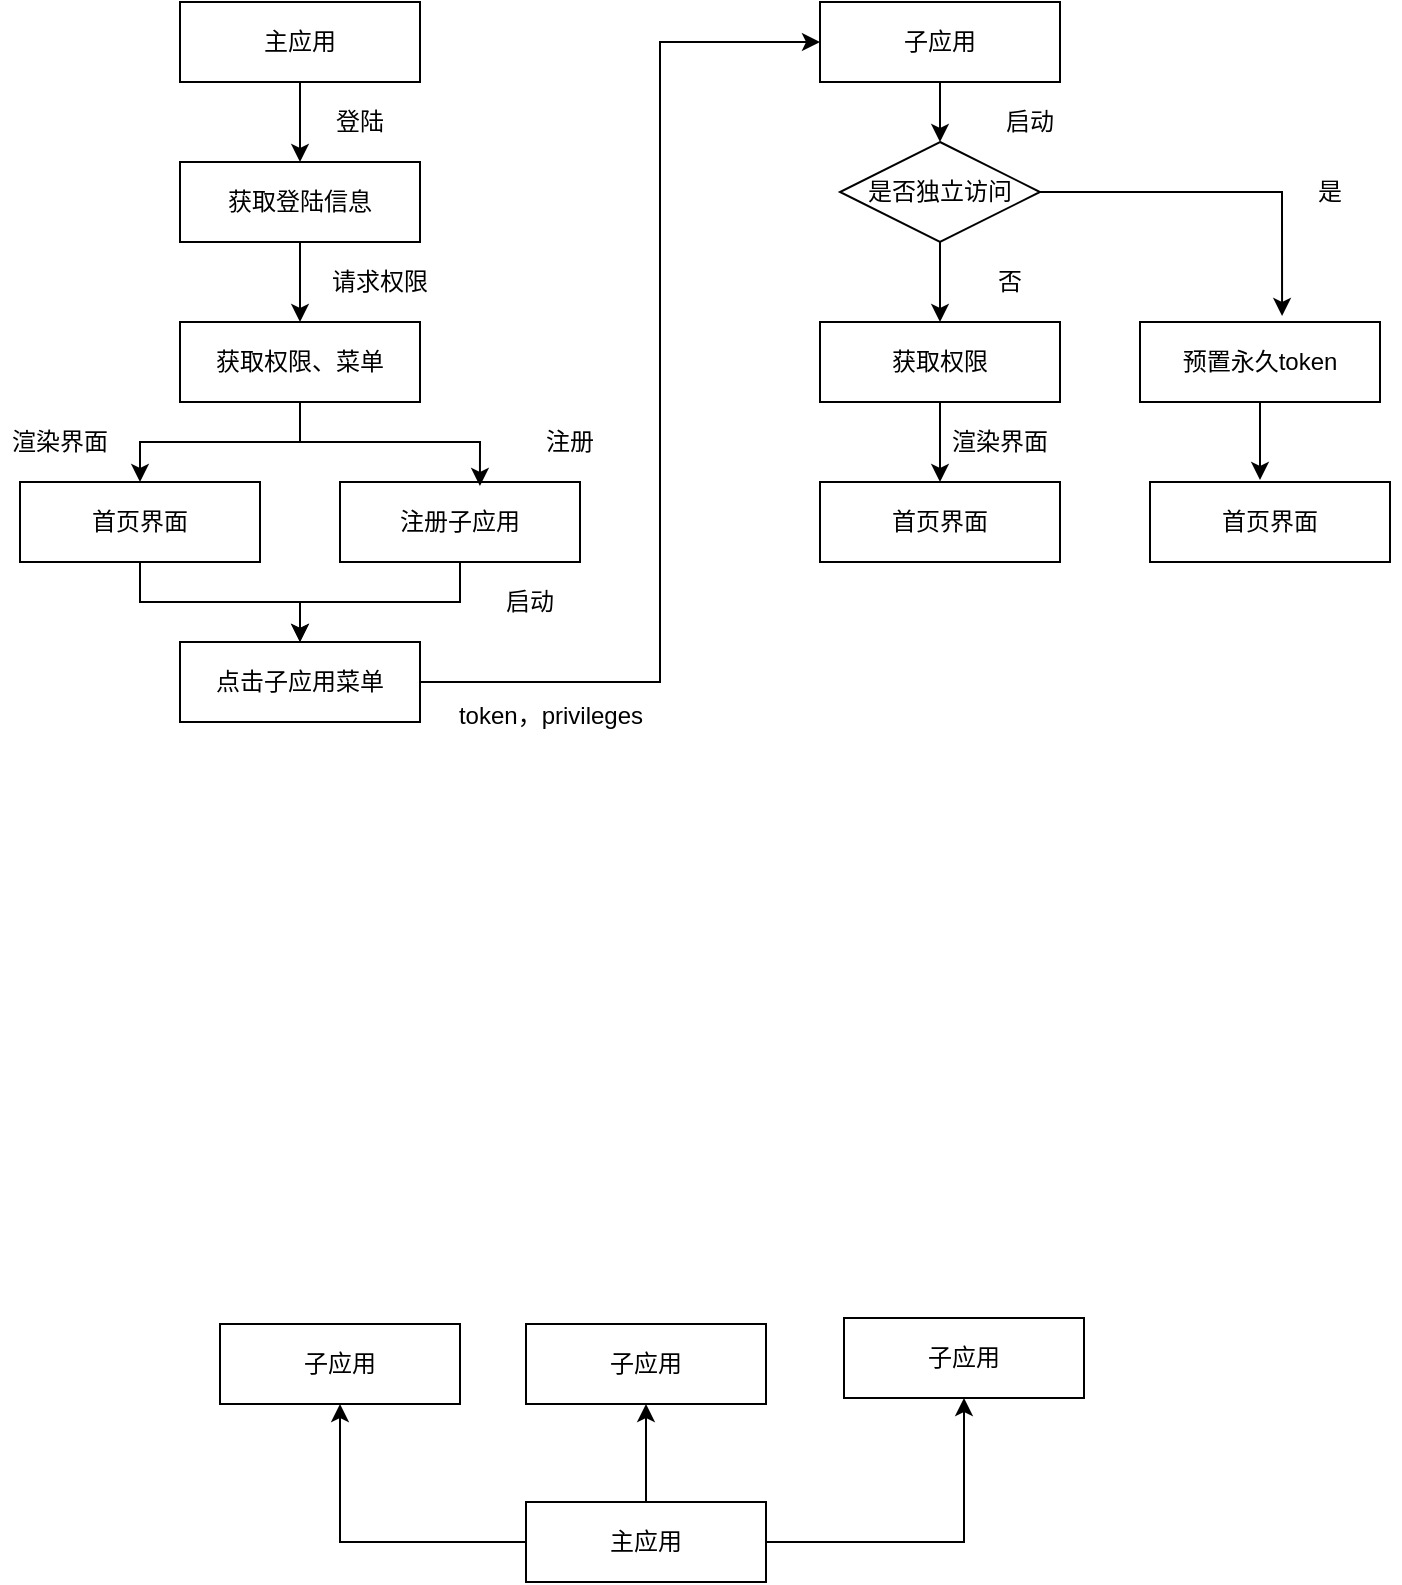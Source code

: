 <mxfile version="14.5.3" type="github">
  <diagram id="2YU1mLC71ZaFPqUyA7jv" name="Page-1">
    <mxGraphModel dx="1360" dy="834" grid="0" gridSize="10" guides="1" tooltips="1" connect="1" arrows="1" fold="1" page="1" pageScale="1" pageWidth="3300" pageHeight="4681" background="none" math="0" shadow="0">
      <root>
        <mxCell id="0" />
        <mxCell id="1" parent="0" />
        <mxCell id="SAPhj2jainKKI0kJMRds-7" style="edgeStyle=orthogonalEdgeStyle;rounded=0;orthogonalLoop=1;jettySize=auto;html=1;entryX=0.5;entryY=0;entryDx=0;entryDy=0;" edge="1" parent="1" source="SAPhj2jainKKI0kJMRds-2" target="SAPhj2jainKKI0kJMRds-6">
          <mxGeometry relative="1" as="geometry">
            <Array as="points">
              <mxPoint x="540" y="590" />
              <mxPoint x="540" y="590" />
            </Array>
          </mxGeometry>
        </mxCell>
        <mxCell id="SAPhj2jainKKI0kJMRds-2" value="主应用" style="rounded=0;whiteSpace=wrap;html=1;" vertex="1" parent="1">
          <mxGeometry x="480" y="560" width="120" height="40" as="geometry" />
        </mxCell>
        <mxCell id="SAPhj2jainKKI0kJMRds-19" style="edgeStyle=orthogonalEdgeStyle;rounded=0;orthogonalLoop=1;jettySize=auto;html=1;entryX=0.5;entryY=0;entryDx=0;entryDy=0;" edge="1" parent="1" source="SAPhj2jainKKI0kJMRds-3" target="SAPhj2jainKKI0kJMRds-16">
          <mxGeometry relative="1" as="geometry" />
        </mxCell>
        <mxCell id="SAPhj2jainKKI0kJMRds-3" value="注册子应用" style="rounded=0;whiteSpace=wrap;html=1;" vertex="1" parent="1">
          <mxGeometry x="560" y="800" width="120" height="40" as="geometry" />
        </mxCell>
        <mxCell id="SAPhj2jainKKI0kJMRds-11" style="edgeStyle=orthogonalEdgeStyle;rounded=0;orthogonalLoop=1;jettySize=auto;html=1;entryX=0.5;entryY=0;entryDx=0;entryDy=0;" edge="1" parent="1" source="SAPhj2jainKKI0kJMRds-6" target="SAPhj2jainKKI0kJMRds-10">
          <mxGeometry relative="1" as="geometry" />
        </mxCell>
        <mxCell id="SAPhj2jainKKI0kJMRds-6" value="获取登陆信息" style="rounded=0;whiteSpace=wrap;html=1;" vertex="1" parent="1">
          <mxGeometry x="480" y="640" width="120" height="40" as="geometry" />
        </mxCell>
        <mxCell id="SAPhj2jainKKI0kJMRds-8" value="登陆" style="text;html=1;strokeColor=none;fillColor=none;align=center;verticalAlign=middle;whiteSpace=wrap;rounded=0;" vertex="1" parent="1">
          <mxGeometry x="550" y="610" width="40" height="20" as="geometry" />
        </mxCell>
        <mxCell id="SAPhj2jainKKI0kJMRds-13" style="edgeStyle=orthogonalEdgeStyle;rounded=0;orthogonalLoop=1;jettySize=auto;html=1;entryX=0.583;entryY=0.05;entryDx=0;entryDy=0;entryPerimeter=0;" edge="1" parent="1" source="SAPhj2jainKKI0kJMRds-10" target="SAPhj2jainKKI0kJMRds-3">
          <mxGeometry relative="1" as="geometry" />
        </mxCell>
        <mxCell id="SAPhj2jainKKI0kJMRds-15" style="edgeStyle=orthogonalEdgeStyle;rounded=0;orthogonalLoop=1;jettySize=auto;html=1;entryX=0.5;entryY=0;entryDx=0;entryDy=0;" edge="1" parent="1" source="SAPhj2jainKKI0kJMRds-10" target="SAPhj2jainKKI0kJMRds-14">
          <mxGeometry relative="1" as="geometry" />
        </mxCell>
        <mxCell id="SAPhj2jainKKI0kJMRds-10" value="获取权限、菜单" style="rounded=0;whiteSpace=wrap;html=1;" vertex="1" parent="1">
          <mxGeometry x="480" y="720" width="120" height="40" as="geometry" />
        </mxCell>
        <mxCell id="SAPhj2jainKKI0kJMRds-12" value="请求权限" style="text;html=1;strokeColor=none;fillColor=none;align=center;verticalAlign=middle;whiteSpace=wrap;rounded=0;" vertex="1" parent="1">
          <mxGeometry x="550" y="690" width="60" height="20" as="geometry" />
        </mxCell>
        <mxCell id="SAPhj2jainKKI0kJMRds-17" style="edgeStyle=orthogonalEdgeStyle;rounded=0;orthogonalLoop=1;jettySize=auto;html=1;" edge="1" parent="1" source="SAPhj2jainKKI0kJMRds-14" target="SAPhj2jainKKI0kJMRds-16">
          <mxGeometry relative="1" as="geometry" />
        </mxCell>
        <mxCell id="SAPhj2jainKKI0kJMRds-14" value="首页界面" style="rounded=0;whiteSpace=wrap;html=1;" vertex="1" parent="1">
          <mxGeometry x="400" y="800" width="120" height="40" as="geometry" />
        </mxCell>
        <mxCell id="SAPhj2jainKKI0kJMRds-40" style="edgeStyle=orthogonalEdgeStyle;rounded=0;orthogonalLoop=1;jettySize=auto;html=1;" edge="1" parent="1" source="SAPhj2jainKKI0kJMRds-16" target="SAPhj2jainKKI0kJMRds-21">
          <mxGeometry relative="1" as="geometry">
            <Array as="points">
              <mxPoint x="720" y="900" />
              <mxPoint x="720" y="580" />
            </Array>
          </mxGeometry>
        </mxCell>
        <mxCell id="SAPhj2jainKKI0kJMRds-16" value="点击子应用菜单" style="rounded=0;whiteSpace=wrap;html=1;" vertex="1" parent="1">
          <mxGeometry x="480" y="880" width="120" height="40" as="geometry" />
        </mxCell>
        <mxCell id="SAPhj2jainKKI0kJMRds-20" value="启动" style="text;html=1;strokeColor=none;fillColor=none;align=center;verticalAlign=middle;whiteSpace=wrap;rounded=0;" vertex="1" parent="1">
          <mxGeometry x="620" y="850" width="70" height="20" as="geometry" />
        </mxCell>
        <mxCell id="SAPhj2jainKKI0kJMRds-24" style="edgeStyle=orthogonalEdgeStyle;rounded=0;orthogonalLoop=1;jettySize=auto;html=1;entryX=0.5;entryY=0;entryDx=0;entryDy=0;" edge="1" parent="1" source="SAPhj2jainKKI0kJMRds-21" target="SAPhj2jainKKI0kJMRds-22">
          <mxGeometry relative="1" as="geometry" />
        </mxCell>
        <mxCell id="SAPhj2jainKKI0kJMRds-21" value="子应用" style="rounded=0;whiteSpace=wrap;html=1;" vertex="1" parent="1">
          <mxGeometry x="800" y="560" width="120" height="40" as="geometry" />
        </mxCell>
        <mxCell id="SAPhj2jainKKI0kJMRds-31" style="edgeStyle=orthogonalEdgeStyle;rounded=0;orthogonalLoop=1;jettySize=auto;html=1;entryX=0.592;entryY=-0.075;entryDx=0;entryDy=0;entryPerimeter=0;" edge="1" parent="1" source="SAPhj2jainKKI0kJMRds-22" target="SAPhj2jainKKI0kJMRds-30">
          <mxGeometry relative="1" as="geometry" />
        </mxCell>
        <mxCell id="SAPhj2jainKKI0kJMRds-34" style="edgeStyle=orthogonalEdgeStyle;rounded=0;orthogonalLoop=1;jettySize=auto;html=1;entryX=0.5;entryY=0;entryDx=0;entryDy=0;" edge="1" parent="1" source="SAPhj2jainKKI0kJMRds-22" target="SAPhj2jainKKI0kJMRds-26">
          <mxGeometry relative="1" as="geometry" />
        </mxCell>
        <mxCell id="SAPhj2jainKKI0kJMRds-22" value="是否独立访问" style="rhombus;whiteSpace=wrap;html=1;" vertex="1" parent="1">
          <mxGeometry x="810" y="630" width="100" height="50" as="geometry" />
        </mxCell>
        <mxCell id="SAPhj2jainKKI0kJMRds-25" value="启动" style="text;html=1;strokeColor=none;fillColor=none;align=center;verticalAlign=middle;whiteSpace=wrap;rounded=0;" vertex="1" parent="1">
          <mxGeometry x="870" y="610" width="70" height="20" as="geometry" />
        </mxCell>
        <mxCell id="SAPhj2jainKKI0kJMRds-38" style="edgeStyle=orthogonalEdgeStyle;rounded=0;orthogonalLoop=1;jettySize=auto;html=1;entryX=0.5;entryY=0;entryDx=0;entryDy=0;" edge="1" parent="1" source="SAPhj2jainKKI0kJMRds-26" target="SAPhj2jainKKI0kJMRds-37">
          <mxGeometry relative="1" as="geometry" />
        </mxCell>
        <mxCell id="SAPhj2jainKKI0kJMRds-26" value="获取权限" style="rounded=0;whiteSpace=wrap;html=1;" vertex="1" parent="1">
          <mxGeometry x="800" y="720" width="120" height="40" as="geometry" />
        </mxCell>
        <mxCell id="SAPhj2jainKKI0kJMRds-27" value="渲染界面" style="text;html=1;strokeColor=none;fillColor=none;align=center;verticalAlign=middle;whiteSpace=wrap;rounded=0;" vertex="1" parent="1">
          <mxGeometry x="390" y="770" width="60" height="20" as="geometry" />
        </mxCell>
        <mxCell id="SAPhj2jainKKI0kJMRds-29" value="注册" style="text;html=1;strokeColor=none;fillColor=none;align=center;verticalAlign=middle;whiteSpace=wrap;rounded=0;" vertex="1" parent="1">
          <mxGeometry x="640" y="770" width="70" height="20" as="geometry" />
        </mxCell>
        <mxCell id="SAPhj2jainKKI0kJMRds-42" style="edgeStyle=orthogonalEdgeStyle;rounded=0;orthogonalLoop=1;jettySize=auto;html=1;" edge="1" parent="1" source="SAPhj2jainKKI0kJMRds-30">
          <mxGeometry relative="1" as="geometry">
            <mxPoint x="1020" y="799" as="targetPoint" />
          </mxGeometry>
        </mxCell>
        <mxCell id="SAPhj2jainKKI0kJMRds-30" value="预置永久token" style="rounded=0;whiteSpace=wrap;html=1;" vertex="1" parent="1">
          <mxGeometry x="960" y="720" width="120" height="40" as="geometry" />
        </mxCell>
        <mxCell id="SAPhj2jainKKI0kJMRds-32" value="是" style="text;html=1;strokeColor=none;fillColor=none;align=center;verticalAlign=middle;whiteSpace=wrap;rounded=0;" vertex="1" parent="1">
          <mxGeometry x="1020" y="645" width="70" height="20" as="geometry" />
        </mxCell>
        <mxCell id="SAPhj2jainKKI0kJMRds-35" value="否" style="text;html=1;strokeColor=none;fillColor=none;align=center;verticalAlign=middle;whiteSpace=wrap;rounded=0;" vertex="1" parent="1">
          <mxGeometry x="860" y="690" width="70" height="20" as="geometry" />
        </mxCell>
        <mxCell id="SAPhj2jainKKI0kJMRds-37" value="首页界面" style="rounded=0;whiteSpace=wrap;html=1;" vertex="1" parent="1">
          <mxGeometry x="800" y="800" width="120" height="40" as="geometry" />
        </mxCell>
        <mxCell id="SAPhj2jainKKI0kJMRds-39" value="渲染界面" style="text;html=1;strokeColor=none;fillColor=none;align=center;verticalAlign=middle;whiteSpace=wrap;rounded=0;" vertex="1" parent="1">
          <mxGeometry x="860" y="770" width="60" height="20" as="geometry" />
        </mxCell>
        <mxCell id="SAPhj2jainKKI0kJMRds-41" value="首页界面" style="rounded=0;whiteSpace=wrap;html=1;" vertex="1" parent="1">
          <mxGeometry x="965" y="800" width="120" height="40" as="geometry" />
        </mxCell>
        <mxCell id="SAPhj2jainKKI0kJMRds-43" value="token，privileges" style="text;html=1;strokeColor=none;fillColor=none;align=center;verticalAlign=middle;whiteSpace=wrap;rounded=0;" vertex="1" parent="1">
          <mxGeometry x="610" y="907" width="111" height="20" as="geometry" />
        </mxCell>
        <mxCell id="SAPhj2jainKKI0kJMRds-49" style="edgeStyle=orthogonalEdgeStyle;rounded=0;orthogonalLoop=1;jettySize=auto;html=1;" edge="1" parent="1" source="SAPhj2jainKKI0kJMRds-45" target="SAPhj2jainKKI0kJMRds-46">
          <mxGeometry relative="1" as="geometry" />
        </mxCell>
        <mxCell id="SAPhj2jainKKI0kJMRds-50" style="edgeStyle=orthogonalEdgeStyle;rounded=0;orthogonalLoop=1;jettySize=auto;html=1;" edge="1" parent="1" source="SAPhj2jainKKI0kJMRds-45" target="SAPhj2jainKKI0kJMRds-47">
          <mxGeometry relative="1" as="geometry" />
        </mxCell>
        <mxCell id="SAPhj2jainKKI0kJMRds-51" style="edgeStyle=orthogonalEdgeStyle;rounded=0;orthogonalLoop=1;jettySize=auto;html=1;entryX=0.5;entryY=1;entryDx=0;entryDy=0;" edge="1" parent="1" source="SAPhj2jainKKI0kJMRds-45" target="SAPhj2jainKKI0kJMRds-48">
          <mxGeometry relative="1" as="geometry" />
        </mxCell>
        <mxCell id="SAPhj2jainKKI0kJMRds-45" value="主应用" style="rounded=0;whiteSpace=wrap;html=1;" vertex="1" parent="1">
          <mxGeometry x="653" y="1310" width="120" height="40" as="geometry" />
        </mxCell>
        <mxCell id="SAPhj2jainKKI0kJMRds-46" value="子应用" style="rounded=0;whiteSpace=wrap;html=1;" vertex="1" parent="1">
          <mxGeometry x="500" y="1221" width="120" height="40" as="geometry" />
        </mxCell>
        <mxCell id="SAPhj2jainKKI0kJMRds-47" value="子应用" style="rounded=0;whiteSpace=wrap;html=1;" vertex="1" parent="1">
          <mxGeometry x="653" y="1221" width="120" height="40" as="geometry" />
        </mxCell>
        <mxCell id="SAPhj2jainKKI0kJMRds-48" value="子应用" style="rounded=0;whiteSpace=wrap;html=1;" vertex="1" parent="1">
          <mxGeometry x="812" y="1218" width="120" height="40" as="geometry" />
        </mxCell>
      </root>
    </mxGraphModel>
  </diagram>
</mxfile>
